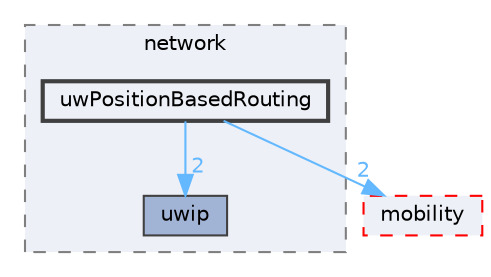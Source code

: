 digraph "uwPositionBasedRouting"
{
 // LATEX_PDF_SIZE
  bgcolor="transparent";
  edge [fontname=Helvetica,fontsize=10,labelfontname=Helvetica,labelfontsize=10];
  node [fontname=Helvetica,fontsize=10,shape=box,height=0.2,width=0.4];
  compound=true
  subgraph clusterdir_bce92bcee51198345c21c8b524b3c6a2 {
    graph [ bgcolor="#edf0f7", pencolor="grey50", label="network", fontname=Helvetica,fontsize=10 style="filled,dashed", URL="dir_bce92bcee51198345c21c8b524b3c6a2.html",tooltip=""]
  dir_7f4931294124831fc48c64d37ca1cfa0 [label="uwip", fillcolor="#a2b4d6", color="grey25", style="filled", URL="dir_7f4931294124831fc48c64d37ca1cfa0.html",tooltip=""];
  dir_49cd2eb36dfbd25bc8bcab563fa679fb [label="uwPositionBasedRouting", fillcolor="#edf0f7", color="grey25", style="filled,bold", URL="dir_49cd2eb36dfbd25bc8bcab563fa679fb.html",tooltip=""];
  }
  dir_741ab5b83fa2a202382e246d38fc7bcc [label="mobility", fillcolor="#edf0f7", color="red", style="filled,dashed", URL="dir_741ab5b83fa2a202382e246d38fc7bcc.html",tooltip=""];
  dir_49cd2eb36dfbd25bc8bcab563fa679fb->dir_741ab5b83fa2a202382e246d38fc7bcc [headlabel="2", labeldistance=1.5 headhref="dir_000083_000007.html" href="dir_000083_000007.html" color="steelblue1" fontcolor="steelblue1"];
  dir_49cd2eb36dfbd25bc8bcab563fa679fb->dir_7f4931294124831fc48c64d37ca1cfa0 [headlabel="2", labeldistance=1.5 headhref="dir_000083_000058.html" href="dir_000083_000058.html" color="steelblue1" fontcolor="steelblue1"];
}
